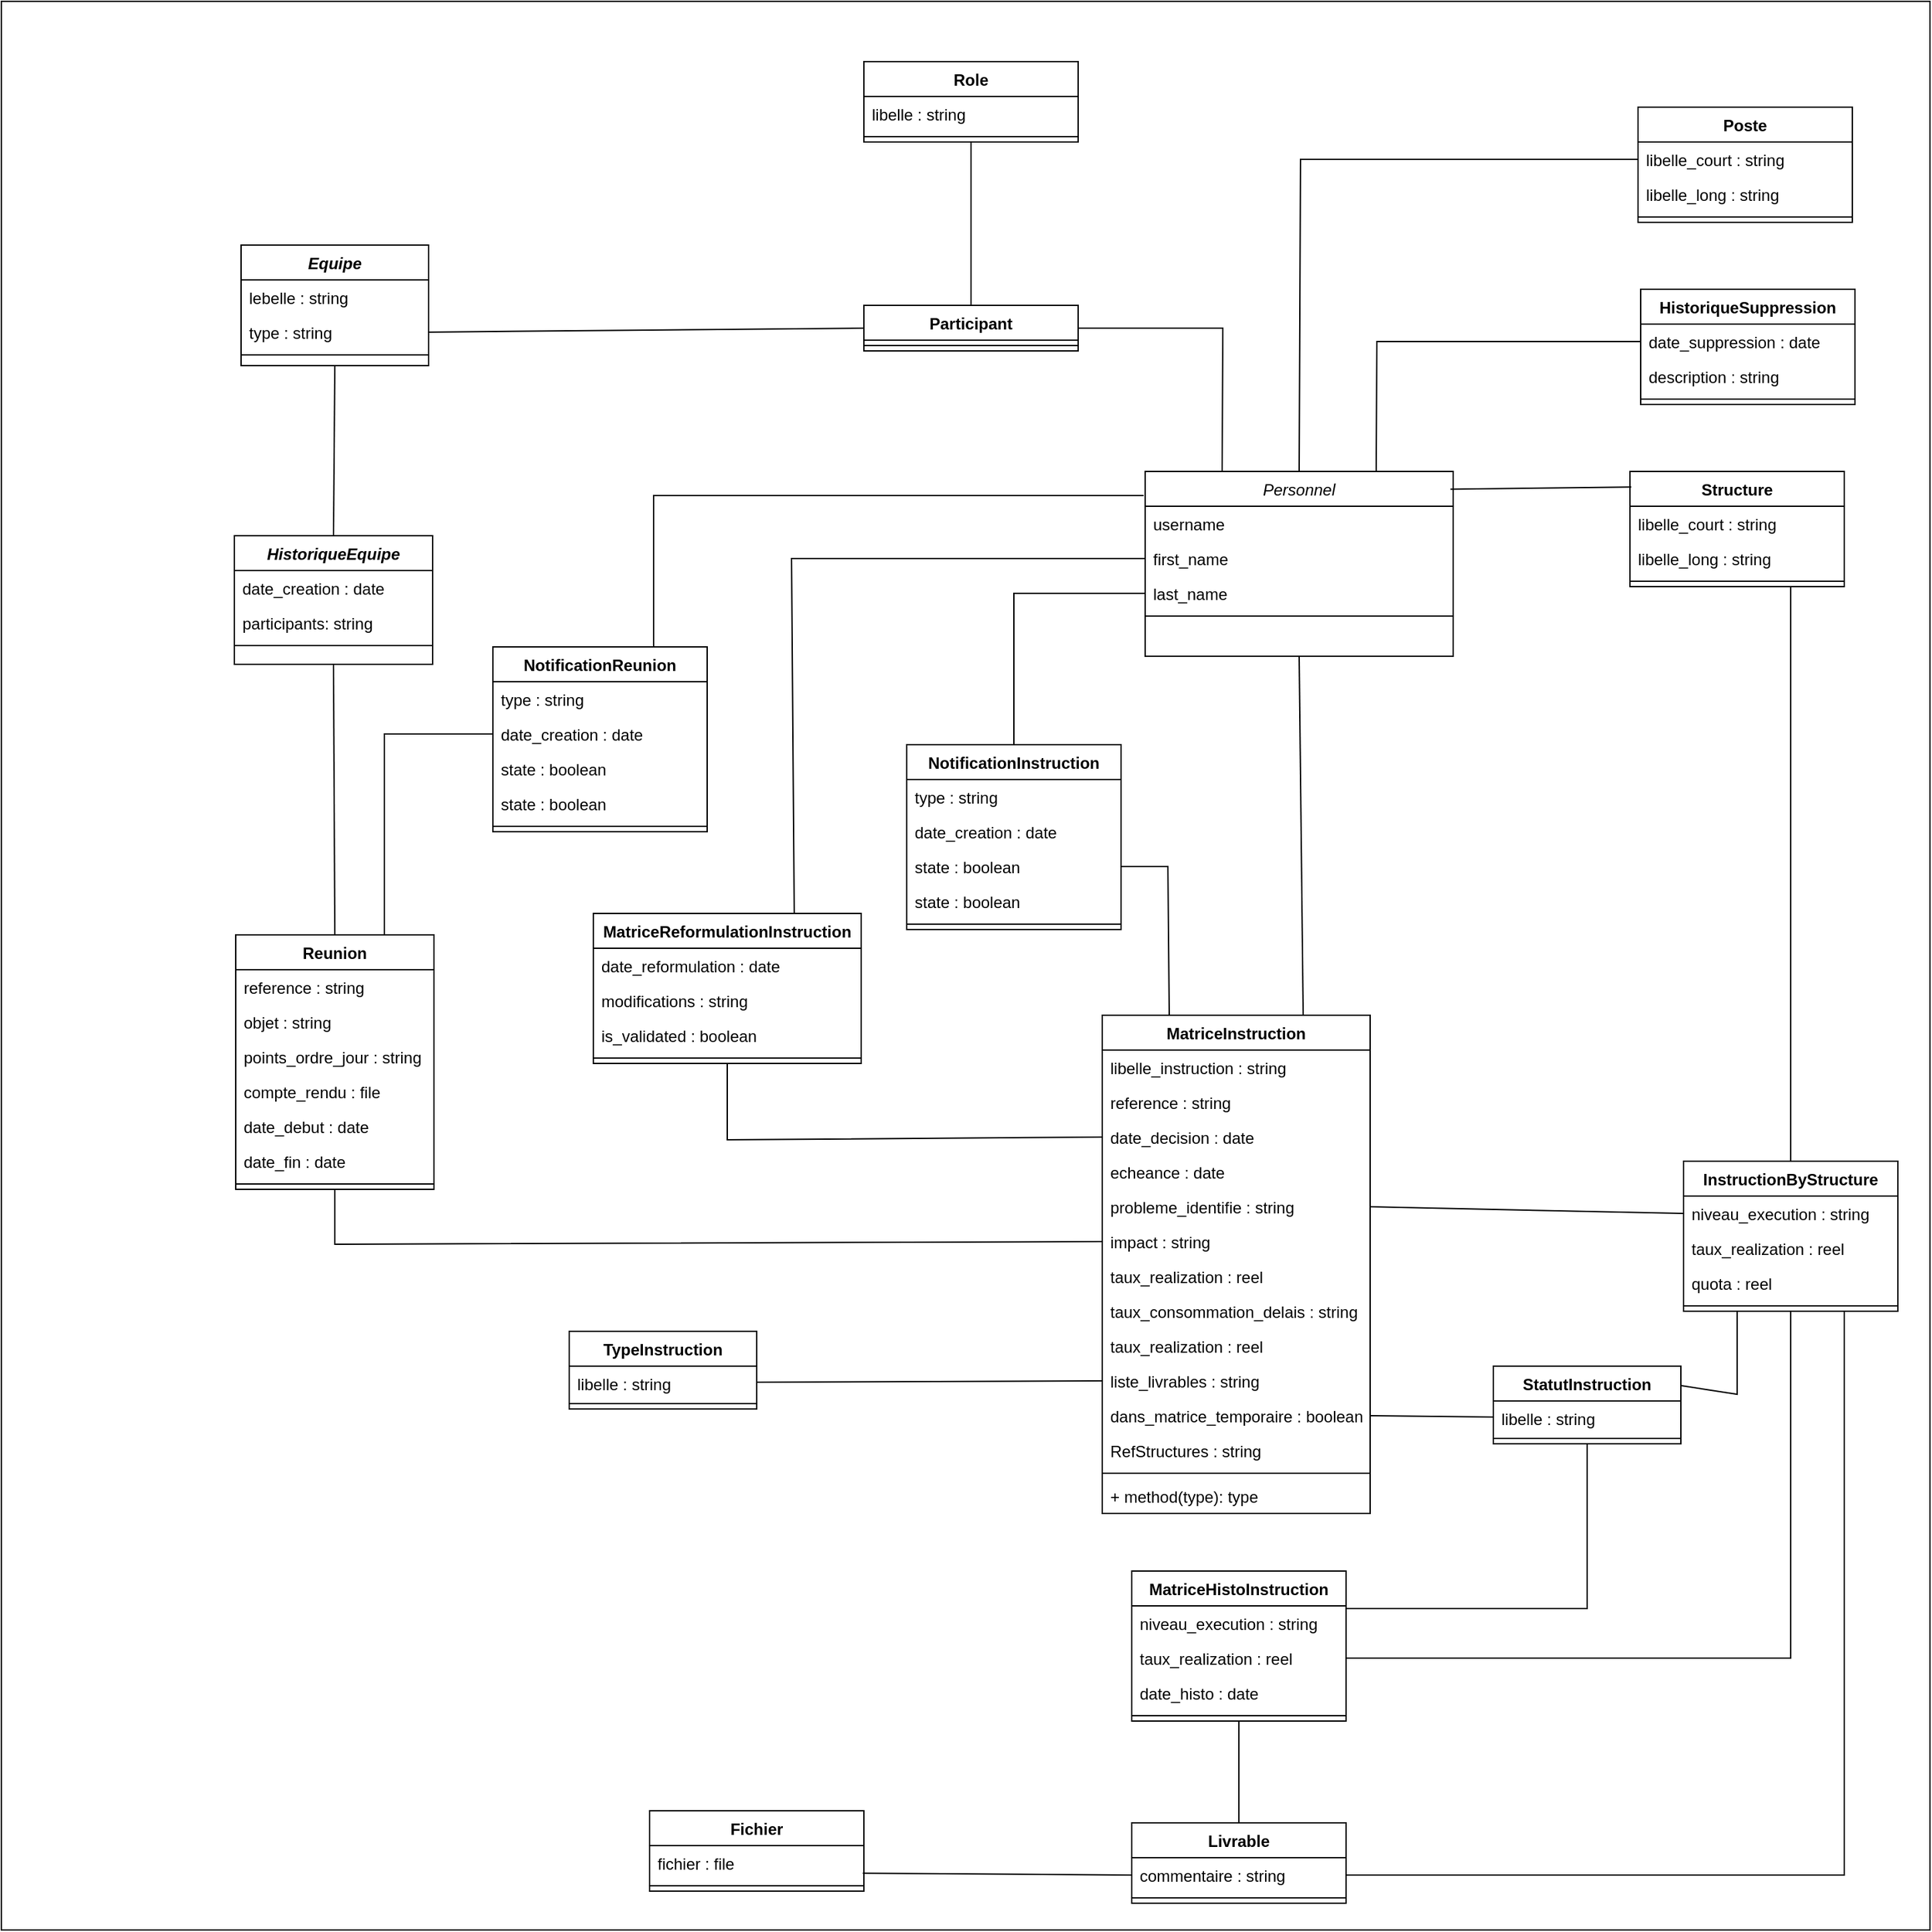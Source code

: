 <mxfile version="24.6.4" type="github">
  <diagram id="C5RBs43oDa-KdzZeNtuy" name="Page-1">
    <mxGraphModel dx="1734" dy="4271" grid="1" gridSize="10" guides="1" tooltips="1" connect="1" arrows="1" fold="1" page="1" pageScale="1" pageWidth="2339" pageHeight="3300" math="0" shadow="0">
      <root>
        <mxCell id="WIyWlLk6GJQsqaUBKTNV-0" />
        <mxCell id="WIyWlLk6GJQsqaUBKTNV-1" parent="WIyWlLk6GJQsqaUBKTNV-0" />
        <mxCell id="AS8X80EuWu7S2OwP2VAW-277" value="" style="whiteSpace=wrap;html=1;aspect=fixed;" vertex="1" parent="WIyWlLk6GJQsqaUBKTNV-1">
          <mxGeometry x="550" y="-50" width="1440" height="1440" as="geometry" />
        </mxCell>
        <mxCell id="AS8X80EuWu7S2OwP2VAW-278" value="Personnel" style="swimlane;fontStyle=2;align=center;verticalAlign=top;childLayout=stackLayout;horizontal=1;startSize=26;horizontalStack=0;resizeParent=1;resizeLast=0;collapsible=1;marginBottom=0;rounded=0;shadow=0;strokeWidth=1;" vertex="1" parent="WIyWlLk6GJQsqaUBKTNV-1">
          <mxGeometry x="1404" y="301" width="230" height="138" as="geometry">
            <mxRectangle x="230" y="140" width="160" height="26" as="alternateBounds" />
          </mxGeometry>
        </mxCell>
        <mxCell id="AS8X80EuWu7S2OwP2VAW-279" value="username" style="text;align=left;verticalAlign=top;spacingLeft=4;spacingRight=4;overflow=hidden;rotatable=0;points=[[0,0.5],[1,0.5]];portConstraint=eastwest;" vertex="1" parent="AS8X80EuWu7S2OwP2VAW-278">
          <mxGeometry y="26" width="230" height="26" as="geometry" />
        </mxCell>
        <mxCell id="AS8X80EuWu7S2OwP2VAW-280" value="first_name" style="text;align=left;verticalAlign=top;spacingLeft=4;spacingRight=4;overflow=hidden;rotatable=0;points=[[0,0.5],[1,0.5]];portConstraint=eastwest;rounded=0;shadow=0;html=0;" vertex="1" parent="AS8X80EuWu7S2OwP2VAW-278">
          <mxGeometry y="52" width="230" height="26" as="geometry" />
        </mxCell>
        <mxCell id="AS8X80EuWu7S2OwP2VAW-281" value="last_name" style="text;align=left;verticalAlign=top;spacingLeft=4;spacingRight=4;overflow=hidden;rotatable=0;points=[[0,0.5],[1,0.5]];portConstraint=eastwest;rounded=0;shadow=0;html=0;" vertex="1" parent="AS8X80EuWu7S2OwP2VAW-278">
          <mxGeometry y="78" width="230" height="26" as="geometry" />
        </mxCell>
        <mxCell id="AS8X80EuWu7S2OwP2VAW-282" value="" style="line;html=1;strokeWidth=1;align=left;verticalAlign=middle;spacingTop=-1;spacingLeft=3;spacingRight=3;rotatable=0;labelPosition=right;points=[];portConstraint=eastwest;" vertex="1" parent="AS8X80EuWu7S2OwP2VAW-278">
          <mxGeometry y="104" width="230" height="8" as="geometry" />
        </mxCell>
        <mxCell id="AS8X80EuWu7S2OwP2VAW-283" value="Equipe" style="swimlane;fontStyle=3;align=center;verticalAlign=top;childLayout=stackLayout;horizontal=1;startSize=26;horizontalStack=0;resizeParent=1;resizeLast=0;collapsible=1;marginBottom=0;rounded=0;shadow=0;strokeWidth=1;" vertex="1" parent="WIyWlLk6GJQsqaUBKTNV-1">
          <mxGeometry x="729" y="132" width="140" height="90" as="geometry">
            <mxRectangle x="230" y="140" width="160" height="26" as="alternateBounds" />
          </mxGeometry>
        </mxCell>
        <mxCell id="AS8X80EuWu7S2OwP2VAW-284" value="lebelle : string" style="text;align=left;verticalAlign=top;spacingLeft=4;spacingRight=4;overflow=hidden;rotatable=0;points=[[0,0.5],[1,0.5]];portConstraint=eastwest;" vertex="1" parent="AS8X80EuWu7S2OwP2VAW-283">
          <mxGeometry y="26" width="140" height="26" as="geometry" />
        </mxCell>
        <mxCell id="AS8X80EuWu7S2OwP2VAW-285" value="type : string" style="text;align=left;verticalAlign=top;spacingLeft=4;spacingRight=4;overflow=hidden;rotatable=0;points=[[0,0.5],[1,0.5]];portConstraint=eastwest;rounded=0;shadow=0;html=0;" vertex="1" parent="AS8X80EuWu7S2OwP2VAW-283">
          <mxGeometry y="52" width="140" height="26" as="geometry" />
        </mxCell>
        <mxCell id="AS8X80EuWu7S2OwP2VAW-286" value="" style="line;html=1;strokeWidth=1;align=left;verticalAlign=middle;spacingTop=-1;spacingLeft=3;spacingRight=3;rotatable=0;labelPosition=right;points=[];portConstraint=eastwest;" vertex="1" parent="AS8X80EuWu7S2OwP2VAW-283">
          <mxGeometry y="78" width="140" height="8" as="geometry" />
        </mxCell>
        <mxCell id="AS8X80EuWu7S2OwP2VAW-287" value="HistoriqueEquipe" style="swimlane;fontStyle=3;align=center;verticalAlign=top;childLayout=stackLayout;horizontal=1;startSize=26;horizontalStack=0;resizeParent=1;resizeLast=0;collapsible=1;marginBottom=0;rounded=0;shadow=0;strokeWidth=1;" vertex="1" parent="WIyWlLk6GJQsqaUBKTNV-1">
          <mxGeometry x="724" y="349" width="148" height="96" as="geometry">
            <mxRectangle x="230" y="140" width="160" height="26" as="alternateBounds" />
          </mxGeometry>
        </mxCell>
        <mxCell id="AS8X80EuWu7S2OwP2VAW-288" value="date_creation : date" style="text;align=left;verticalAlign=top;spacingLeft=4;spacingRight=4;overflow=hidden;rotatable=0;points=[[0,0.5],[1,0.5]];portConstraint=eastwest;" vertex="1" parent="AS8X80EuWu7S2OwP2VAW-287">
          <mxGeometry y="26" width="148" height="26" as="geometry" />
        </mxCell>
        <mxCell id="AS8X80EuWu7S2OwP2VAW-289" value="participants: string" style="text;align=left;verticalAlign=top;spacingLeft=4;spacingRight=4;overflow=hidden;rotatable=0;points=[[0,0.5],[1,0.5]];portConstraint=eastwest;rounded=0;shadow=0;html=0;" vertex="1" parent="AS8X80EuWu7S2OwP2VAW-287">
          <mxGeometry y="52" width="148" height="26" as="geometry" />
        </mxCell>
        <mxCell id="AS8X80EuWu7S2OwP2VAW-290" value="" style="line;html=1;strokeWidth=1;align=left;verticalAlign=middle;spacingTop=-1;spacingLeft=3;spacingRight=3;rotatable=0;labelPosition=right;points=[];portConstraint=eastwest;" vertex="1" parent="AS8X80EuWu7S2OwP2VAW-287">
          <mxGeometry y="78" width="148" height="8" as="geometry" />
        </mxCell>
        <mxCell id="AS8X80EuWu7S2OwP2VAW-291" value="Reunion" style="swimlane;fontStyle=1;align=center;verticalAlign=top;childLayout=stackLayout;horizontal=1;startSize=26;horizontalStack=0;resizeParent=1;resizeParentMax=0;resizeLast=0;collapsible=1;marginBottom=0;whiteSpace=wrap;html=1;" vertex="1" parent="WIyWlLk6GJQsqaUBKTNV-1">
          <mxGeometry x="725" y="647" width="148" height="190" as="geometry" />
        </mxCell>
        <mxCell id="AS8X80EuWu7S2OwP2VAW-292" value="reference : string" style="text;strokeColor=none;fillColor=none;align=left;verticalAlign=top;spacingLeft=4;spacingRight=4;overflow=hidden;rotatable=0;points=[[0,0.5],[1,0.5]];portConstraint=eastwest;whiteSpace=wrap;html=1;" vertex="1" parent="AS8X80EuWu7S2OwP2VAW-291">
          <mxGeometry y="26" width="148" height="26" as="geometry" />
        </mxCell>
        <mxCell id="AS8X80EuWu7S2OwP2VAW-293" value="objet : string" style="text;strokeColor=none;fillColor=none;align=left;verticalAlign=top;spacingLeft=4;spacingRight=4;overflow=hidden;rotatable=0;points=[[0,0.5],[1,0.5]];portConstraint=eastwest;whiteSpace=wrap;html=1;" vertex="1" parent="AS8X80EuWu7S2OwP2VAW-291">
          <mxGeometry y="52" width="148" height="26" as="geometry" />
        </mxCell>
        <mxCell id="AS8X80EuWu7S2OwP2VAW-294" value="points_ordre_jour : string" style="text;strokeColor=none;fillColor=none;align=left;verticalAlign=top;spacingLeft=4;spacingRight=4;overflow=hidden;rotatable=0;points=[[0,0.5],[1,0.5]];portConstraint=eastwest;whiteSpace=wrap;html=1;" vertex="1" parent="AS8X80EuWu7S2OwP2VAW-291">
          <mxGeometry y="78" width="148" height="26" as="geometry" />
        </mxCell>
        <mxCell id="AS8X80EuWu7S2OwP2VAW-295" value="compte_rendu : file" style="text;strokeColor=none;fillColor=none;align=left;verticalAlign=top;spacingLeft=4;spacingRight=4;overflow=hidden;rotatable=0;points=[[0,0.5],[1,0.5]];portConstraint=eastwest;whiteSpace=wrap;html=1;" vertex="1" parent="AS8X80EuWu7S2OwP2VAW-291">
          <mxGeometry y="104" width="148" height="26" as="geometry" />
        </mxCell>
        <mxCell id="AS8X80EuWu7S2OwP2VAW-296" value="date_debut : date" style="text;strokeColor=none;fillColor=none;align=left;verticalAlign=top;spacingLeft=4;spacingRight=4;overflow=hidden;rotatable=0;points=[[0,0.5],[1,0.5]];portConstraint=eastwest;whiteSpace=wrap;html=1;" vertex="1" parent="AS8X80EuWu7S2OwP2VAW-291">
          <mxGeometry y="130" width="148" height="26" as="geometry" />
        </mxCell>
        <mxCell id="AS8X80EuWu7S2OwP2VAW-297" value="date_fin : date" style="text;strokeColor=none;fillColor=none;align=left;verticalAlign=top;spacingLeft=4;spacingRight=4;overflow=hidden;rotatable=0;points=[[0,0.5],[1,0.5]];portConstraint=eastwest;whiteSpace=wrap;html=1;" vertex="1" parent="AS8X80EuWu7S2OwP2VAW-291">
          <mxGeometry y="156" width="148" height="26" as="geometry" />
        </mxCell>
        <mxCell id="AS8X80EuWu7S2OwP2VAW-298" value="" style="line;strokeWidth=1;fillColor=none;align=left;verticalAlign=middle;spacingTop=-1;spacingLeft=3;spacingRight=3;rotatable=0;labelPosition=right;points=[];portConstraint=eastwest;strokeColor=inherit;" vertex="1" parent="AS8X80EuWu7S2OwP2VAW-291">
          <mxGeometry y="182" width="148" height="8" as="geometry" />
        </mxCell>
        <mxCell id="AS8X80EuWu7S2OwP2VAW-299" value="TypeInstruction" style="swimlane;fontStyle=1;align=center;verticalAlign=top;childLayout=stackLayout;horizontal=1;startSize=26;horizontalStack=0;resizeParent=1;resizeParentMax=0;resizeLast=0;collapsible=1;marginBottom=0;whiteSpace=wrap;html=1;" vertex="1" parent="WIyWlLk6GJQsqaUBKTNV-1">
          <mxGeometry x="974" y="943" width="140" height="58" as="geometry" />
        </mxCell>
        <mxCell id="AS8X80EuWu7S2OwP2VAW-300" value="libelle : string" style="text;strokeColor=none;fillColor=none;align=left;verticalAlign=top;spacingLeft=4;spacingRight=4;overflow=hidden;rotatable=0;points=[[0,0.5],[1,0.5]];portConstraint=eastwest;whiteSpace=wrap;html=1;" vertex="1" parent="AS8X80EuWu7S2OwP2VAW-299">
          <mxGeometry y="26" width="140" height="24" as="geometry" />
        </mxCell>
        <mxCell id="AS8X80EuWu7S2OwP2VAW-301" value="" style="line;strokeWidth=1;fillColor=none;align=left;verticalAlign=middle;spacingTop=-1;spacingLeft=3;spacingRight=3;rotatable=0;labelPosition=right;points=[];portConstraint=eastwest;strokeColor=inherit;" vertex="1" parent="AS8X80EuWu7S2OwP2VAW-299">
          <mxGeometry y="50" width="140" height="8" as="geometry" />
        </mxCell>
        <mxCell id="AS8X80EuWu7S2OwP2VAW-302" value="StatutInstruction" style="swimlane;fontStyle=1;align=center;verticalAlign=top;childLayout=stackLayout;horizontal=1;startSize=26;horizontalStack=0;resizeParent=1;resizeParentMax=0;resizeLast=0;collapsible=1;marginBottom=0;whiteSpace=wrap;html=1;" vertex="1" parent="WIyWlLk6GJQsqaUBKTNV-1">
          <mxGeometry x="1664" y="969" width="140" height="58" as="geometry" />
        </mxCell>
        <mxCell id="AS8X80EuWu7S2OwP2VAW-303" value="libelle : string" style="text;strokeColor=none;fillColor=none;align=left;verticalAlign=top;spacingLeft=4;spacingRight=4;overflow=hidden;rotatable=0;points=[[0,0.5],[1,0.5]];portConstraint=eastwest;whiteSpace=wrap;html=1;" vertex="1" parent="AS8X80EuWu7S2OwP2VAW-302">
          <mxGeometry y="26" width="140" height="24" as="geometry" />
        </mxCell>
        <mxCell id="AS8X80EuWu7S2OwP2VAW-304" value="" style="line;strokeWidth=1;fillColor=none;align=left;verticalAlign=middle;spacingTop=-1;spacingLeft=3;spacingRight=3;rotatable=0;labelPosition=right;points=[];portConstraint=eastwest;strokeColor=inherit;" vertex="1" parent="AS8X80EuWu7S2OwP2VAW-302">
          <mxGeometry y="50" width="140" height="8" as="geometry" />
        </mxCell>
        <mxCell id="AS8X80EuWu7S2OwP2VAW-305" value="NotificationReunion" style="swimlane;fontStyle=1;align=center;verticalAlign=top;childLayout=stackLayout;horizontal=1;startSize=26;horizontalStack=0;resizeParent=1;resizeParentMax=0;resizeLast=0;collapsible=1;marginBottom=0;whiteSpace=wrap;html=1;" vertex="1" parent="WIyWlLk6GJQsqaUBKTNV-1">
          <mxGeometry x="917" y="432" width="160" height="138" as="geometry" />
        </mxCell>
        <mxCell id="AS8X80EuWu7S2OwP2VAW-306" value="type : string" style="text;strokeColor=none;fillColor=none;align=left;verticalAlign=top;spacingLeft=4;spacingRight=4;overflow=hidden;rotatable=0;points=[[0,0.5],[1,0.5]];portConstraint=eastwest;whiteSpace=wrap;html=1;" vertex="1" parent="AS8X80EuWu7S2OwP2VAW-305">
          <mxGeometry y="26" width="160" height="26" as="geometry" />
        </mxCell>
        <mxCell id="AS8X80EuWu7S2OwP2VAW-307" value="date_creation : date" style="text;strokeColor=none;fillColor=none;align=left;verticalAlign=top;spacingLeft=4;spacingRight=4;overflow=hidden;rotatable=0;points=[[0,0.5],[1,0.5]];portConstraint=eastwest;whiteSpace=wrap;html=1;" vertex="1" parent="AS8X80EuWu7S2OwP2VAW-305">
          <mxGeometry y="52" width="160" height="26" as="geometry" />
        </mxCell>
        <mxCell id="AS8X80EuWu7S2OwP2VAW-308" value="state : boolean" style="text;strokeColor=none;fillColor=none;align=left;verticalAlign=top;spacingLeft=4;spacingRight=4;overflow=hidden;rotatable=0;points=[[0,0.5],[1,0.5]];portConstraint=eastwest;whiteSpace=wrap;html=1;" vertex="1" parent="AS8X80EuWu7S2OwP2VAW-305">
          <mxGeometry y="78" width="160" height="26" as="geometry" />
        </mxCell>
        <mxCell id="AS8X80EuWu7S2OwP2VAW-309" value="state : boolean" style="text;strokeColor=none;fillColor=none;align=left;verticalAlign=top;spacingLeft=4;spacingRight=4;overflow=hidden;rotatable=0;points=[[0,0.5],[1,0.5]];portConstraint=eastwest;whiteSpace=wrap;html=1;" vertex="1" parent="AS8X80EuWu7S2OwP2VAW-305">
          <mxGeometry y="104" width="160" height="26" as="geometry" />
        </mxCell>
        <mxCell id="AS8X80EuWu7S2OwP2VAW-310" value="" style="line;strokeWidth=1;fillColor=none;align=left;verticalAlign=middle;spacingTop=-1;spacingLeft=3;spacingRight=3;rotatable=0;labelPosition=right;points=[];portConstraint=eastwest;strokeColor=inherit;" vertex="1" parent="AS8X80EuWu7S2OwP2VAW-305">
          <mxGeometry y="130" width="160" height="8" as="geometry" />
        </mxCell>
        <mxCell id="AS8X80EuWu7S2OwP2VAW-311" value="NotificationInstruction" style="swimlane;fontStyle=1;align=center;verticalAlign=top;childLayout=stackLayout;horizontal=1;startSize=26;horizontalStack=0;resizeParent=1;resizeParentMax=0;resizeLast=0;collapsible=1;marginBottom=0;whiteSpace=wrap;html=1;" vertex="1" parent="WIyWlLk6GJQsqaUBKTNV-1">
          <mxGeometry x="1226" y="505" width="160" height="138" as="geometry" />
        </mxCell>
        <mxCell id="AS8X80EuWu7S2OwP2VAW-312" value="type : string" style="text;strokeColor=none;fillColor=none;align=left;verticalAlign=top;spacingLeft=4;spacingRight=4;overflow=hidden;rotatable=0;points=[[0,0.5],[1,0.5]];portConstraint=eastwest;whiteSpace=wrap;html=1;" vertex="1" parent="AS8X80EuWu7S2OwP2VAW-311">
          <mxGeometry y="26" width="160" height="26" as="geometry" />
        </mxCell>
        <mxCell id="AS8X80EuWu7S2OwP2VAW-313" value="date_creation : date" style="text;strokeColor=none;fillColor=none;align=left;verticalAlign=top;spacingLeft=4;spacingRight=4;overflow=hidden;rotatable=0;points=[[0,0.5],[1,0.5]];portConstraint=eastwest;whiteSpace=wrap;html=1;" vertex="1" parent="AS8X80EuWu7S2OwP2VAW-311">
          <mxGeometry y="52" width="160" height="26" as="geometry" />
        </mxCell>
        <mxCell id="AS8X80EuWu7S2OwP2VAW-314" value="state : boolean" style="text;strokeColor=none;fillColor=none;align=left;verticalAlign=top;spacingLeft=4;spacingRight=4;overflow=hidden;rotatable=0;points=[[0,0.5],[1,0.5]];portConstraint=eastwest;whiteSpace=wrap;html=1;" vertex="1" parent="AS8X80EuWu7S2OwP2VAW-311">
          <mxGeometry y="78" width="160" height="26" as="geometry" />
        </mxCell>
        <mxCell id="AS8X80EuWu7S2OwP2VAW-315" value="state : boolean" style="text;strokeColor=none;fillColor=none;align=left;verticalAlign=top;spacingLeft=4;spacingRight=4;overflow=hidden;rotatable=0;points=[[0,0.5],[1,0.5]];portConstraint=eastwest;whiteSpace=wrap;html=1;" vertex="1" parent="AS8X80EuWu7S2OwP2VAW-311">
          <mxGeometry y="104" width="160" height="26" as="geometry" />
        </mxCell>
        <mxCell id="AS8X80EuWu7S2OwP2VAW-316" value="" style="line;strokeWidth=1;fillColor=none;align=left;verticalAlign=middle;spacingTop=-1;spacingLeft=3;spacingRight=3;rotatable=0;labelPosition=right;points=[];portConstraint=eastwest;strokeColor=inherit;" vertex="1" parent="AS8X80EuWu7S2OwP2VAW-311">
          <mxGeometry y="130" width="160" height="8" as="geometry" />
        </mxCell>
        <mxCell id="AS8X80EuWu7S2OwP2VAW-317" value="MatriceReformulationInstruction" style="swimlane;fontStyle=1;align=center;verticalAlign=top;childLayout=stackLayout;horizontal=1;startSize=26;horizontalStack=0;resizeParent=1;resizeParentMax=0;resizeLast=0;collapsible=1;marginBottom=0;whiteSpace=wrap;html=1;" vertex="1" parent="WIyWlLk6GJQsqaUBKTNV-1">
          <mxGeometry x="992" y="631" width="200" height="112" as="geometry" />
        </mxCell>
        <mxCell id="AS8X80EuWu7S2OwP2VAW-318" value="date_reformulation : date" style="text;strokeColor=none;fillColor=none;align=left;verticalAlign=top;spacingLeft=4;spacingRight=4;overflow=hidden;rotatable=0;points=[[0,0.5],[1,0.5]];portConstraint=eastwest;whiteSpace=wrap;html=1;" vertex="1" parent="AS8X80EuWu7S2OwP2VAW-317">
          <mxGeometry y="26" width="200" height="26" as="geometry" />
        </mxCell>
        <mxCell id="AS8X80EuWu7S2OwP2VAW-319" value="modifications : string" style="text;strokeColor=none;fillColor=none;align=left;verticalAlign=top;spacingLeft=4;spacingRight=4;overflow=hidden;rotatable=0;points=[[0,0.5],[1,0.5]];portConstraint=eastwest;whiteSpace=wrap;html=1;" vertex="1" parent="AS8X80EuWu7S2OwP2VAW-317">
          <mxGeometry y="52" width="200" height="26" as="geometry" />
        </mxCell>
        <mxCell id="AS8X80EuWu7S2OwP2VAW-320" value="is_validated : boolean" style="text;strokeColor=none;fillColor=none;align=left;verticalAlign=top;spacingLeft=4;spacingRight=4;overflow=hidden;rotatable=0;points=[[0,0.5],[1,0.5]];portConstraint=eastwest;whiteSpace=wrap;html=1;" vertex="1" parent="AS8X80EuWu7S2OwP2VAW-317">
          <mxGeometry y="78" width="200" height="26" as="geometry" />
        </mxCell>
        <mxCell id="AS8X80EuWu7S2OwP2VAW-321" value="" style="line;strokeWidth=1;fillColor=none;align=left;verticalAlign=middle;spacingTop=-1;spacingLeft=3;spacingRight=3;rotatable=0;labelPosition=right;points=[];portConstraint=eastwest;strokeColor=inherit;" vertex="1" parent="AS8X80EuWu7S2OwP2VAW-317">
          <mxGeometry y="104" width="200" height="8" as="geometry" />
        </mxCell>
        <mxCell id="AS8X80EuWu7S2OwP2VAW-322" value="MatriceInstruction" style="swimlane;fontStyle=1;align=center;verticalAlign=top;childLayout=stackLayout;horizontal=1;startSize=26;horizontalStack=0;resizeParent=1;resizeParentMax=0;resizeLast=0;collapsible=1;marginBottom=0;whiteSpace=wrap;html=1;" vertex="1" parent="WIyWlLk6GJQsqaUBKTNV-1">
          <mxGeometry x="1372" y="707" width="200" height="372" as="geometry" />
        </mxCell>
        <mxCell id="AS8X80EuWu7S2OwP2VAW-323" value="libelle_instruction : string" style="text;strokeColor=none;fillColor=none;align=left;verticalAlign=top;spacingLeft=4;spacingRight=4;overflow=hidden;rotatable=0;points=[[0,0.5],[1,0.5]];portConstraint=eastwest;whiteSpace=wrap;html=1;" vertex="1" parent="AS8X80EuWu7S2OwP2VAW-322">
          <mxGeometry y="26" width="200" height="26" as="geometry" />
        </mxCell>
        <mxCell id="AS8X80EuWu7S2OwP2VAW-324" value="reference : string" style="text;strokeColor=none;fillColor=none;align=left;verticalAlign=top;spacingLeft=4;spacingRight=4;overflow=hidden;rotatable=0;points=[[0,0.5],[1,0.5]];portConstraint=eastwest;whiteSpace=wrap;html=1;" vertex="1" parent="AS8X80EuWu7S2OwP2VAW-322">
          <mxGeometry y="52" width="200" height="26" as="geometry" />
        </mxCell>
        <mxCell id="AS8X80EuWu7S2OwP2VAW-325" value="date_decision : date" style="text;strokeColor=none;fillColor=none;align=left;verticalAlign=top;spacingLeft=4;spacingRight=4;overflow=hidden;rotatable=0;points=[[0,0.5],[1,0.5]];portConstraint=eastwest;whiteSpace=wrap;html=1;" vertex="1" parent="AS8X80EuWu7S2OwP2VAW-322">
          <mxGeometry y="78" width="200" height="26" as="geometry" />
        </mxCell>
        <mxCell id="AS8X80EuWu7S2OwP2VAW-326" value="echeance : date" style="text;strokeColor=none;fillColor=none;align=left;verticalAlign=top;spacingLeft=4;spacingRight=4;overflow=hidden;rotatable=0;points=[[0,0.5],[1,0.5]];portConstraint=eastwest;whiteSpace=wrap;html=1;" vertex="1" parent="AS8X80EuWu7S2OwP2VAW-322">
          <mxGeometry y="104" width="200" height="26" as="geometry" />
        </mxCell>
        <mxCell id="AS8X80EuWu7S2OwP2VAW-327" value="probleme_identifie : string" style="text;strokeColor=none;fillColor=none;align=left;verticalAlign=top;spacingLeft=4;spacingRight=4;overflow=hidden;rotatable=0;points=[[0,0.5],[1,0.5]];portConstraint=eastwest;whiteSpace=wrap;html=1;" vertex="1" parent="AS8X80EuWu7S2OwP2VAW-322">
          <mxGeometry y="130" width="200" height="26" as="geometry" />
        </mxCell>
        <mxCell id="AS8X80EuWu7S2OwP2VAW-328" value="impact : string" style="text;strokeColor=none;fillColor=none;align=left;verticalAlign=top;spacingLeft=4;spacingRight=4;overflow=hidden;rotatable=0;points=[[0,0.5],[1,0.5]];portConstraint=eastwest;whiteSpace=wrap;html=1;" vertex="1" parent="AS8X80EuWu7S2OwP2VAW-322">
          <mxGeometry y="156" width="200" height="26" as="geometry" />
        </mxCell>
        <mxCell id="AS8X80EuWu7S2OwP2VAW-329" value="taux_realization : reel" style="text;strokeColor=none;fillColor=none;align=left;verticalAlign=top;spacingLeft=4;spacingRight=4;overflow=hidden;rotatable=0;points=[[0,0.5],[1,0.5]];portConstraint=eastwest;whiteSpace=wrap;html=1;" vertex="1" parent="AS8X80EuWu7S2OwP2VAW-322">
          <mxGeometry y="182" width="200" height="26" as="geometry" />
        </mxCell>
        <mxCell id="AS8X80EuWu7S2OwP2VAW-330" value="taux_consommation_delais : string" style="text;strokeColor=none;fillColor=none;align=left;verticalAlign=top;spacingLeft=4;spacingRight=4;overflow=hidden;rotatable=0;points=[[0,0.5],[1,0.5]];portConstraint=eastwest;whiteSpace=wrap;html=1;" vertex="1" parent="AS8X80EuWu7S2OwP2VAW-322">
          <mxGeometry y="208" width="200" height="26" as="geometry" />
        </mxCell>
        <mxCell id="AS8X80EuWu7S2OwP2VAW-331" value="taux_realization : reel" style="text;strokeColor=none;fillColor=none;align=left;verticalAlign=top;spacingLeft=4;spacingRight=4;overflow=hidden;rotatable=0;points=[[0,0.5],[1,0.5]];portConstraint=eastwest;whiteSpace=wrap;html=1;" vertex="1" parent="AS8X80EuWu7S2OwP2VAW-322">
          <mxGeometry y="234" width="200" height="26" as="geometry" />
        </mxCell>
        <mxCell id="AS8X80EuWu7S2OwP2VAW-332" value="liste_livrables : string" style="text;strokeColor=none;fillColor=none;align=left;verticalAlign=top;spacingLeft=4;spacingRight=4;overflow=hidden;rotatable=0;points=[[0,0.5],[1,0.5]];portConstraint=eastwest;whiteSpace=wrap;html=1;" vertex="1" parent="AS8X80EuWu7S2OwP2VAW-322">
          <mxGeometry y="260" width="200" height="26" as="geometry" />
        </mxCell>
        <mxCell id="AS8X80EuWu7S2OwP2VAW-333" value="dans_matrice_temporaire : boolean" style="text;strokeColor=none;fillColor=none;align=left;verticalAlign=top;spacingLeft=4;spacingRight=4;overflow=hidden;rotatable=0;points=[[0,0.5],[1,0.5]];portConstraint=eastwest;whiteSpace=wrap;html=1;" vertex="1" parent="AS8X80EuWu7S2OwP2VAW-322">
          <mxGeometry y="286" width="200" height="26" as="geometry" />
        </mxCell>
        <mxCell id="AS8X80EuWu7S2OwP2VAW-334" value="RefStructures : string" style="text;strokeColor=none;fillColor=none;align=left;verticalAlign=top;spacingLeft=4;spacingRight=4;overflow=hidden;rotatable=0;points=[[0,0.5],[1,0.5]];portConstraint=eastwest;whiteSpace=wrap;html=1;" vertex="1" parent="AS8X80EuWu7S2OwP2VAW-322">
          <mxGeometry y="312" width="200" height="26" as="geometry" />
        </mxCell>
        <mxCell id="AS8X80EuWu7S2OwP2VAW-335" value="" style="line;strokeWidth=1;fillColor=none;align=left;verticalAlign=middle;spacingTop=-1;spacingLeft=3;spacingRight=3;rotatable=0;labelPosition=right;points=[];portConstraint=eastwest;strokeColor=inherit;" vertex="1" parent="AS8X80EuWu7S2OwP2VAW-322">
          <mxGeometry y="338" width="200" height="8" as="geometry" />
        </mxCell>
        <mxCell id="AS8X80EuWu7S2OwP2VAW-336" value="+ method(type): type" style="text;strokeColor=none;fillColor=none;align=left;verticalAlign=top;spacingLeft=4;spacingRight=4;overflow=hidden;rotatable=0;points=[[0,0.5],[1,0.5]];portConstraint=eastwest;whiteSpace=wrap;html=1;" vertex="1" parent="AS8X80EuWu7S2OwP2VAW-322">
          <mxGeometry y="346" width="200" height="26" as="geometry" />
        </mxCell>
        <mxCell id="AS8X80EuWu7S2OwP2VAW-337" value="MatriceHistoInstruction" style="swimlane;fontStyle=1;align=center;verticalAlign=top;childLayout=stackLayout;horizontal=1;startSize=26;horizontalStack=0;resizeParent=1;resizeParentMax=0;resizeLast=0;collapsible=1;marginBottom=0;whiteSpace=wrap;html=1;" vertex="1" parent="WIyWlLk6GJQsqaUBKTNV-1">
          <mxGeometry x="1394" y="1122" width="160" height="112" as="geometry" />
        </mxCell>
        <mxCell id="AS8X80EuWu7S2OwP2VAW-338" value="niveau_execution : string" style="text;strokeColor=none;fillColor=none;align=left;verticalAlign=top;spacingLeft=4;spacingRight=4;overflow=hidden;rotatable=0;points=[[0,0.5],[1,0.5]];portConstraint=eastwest;whiteSpace=wrap;html=1;" vertex="1" parent="AS8X80EuWu7S2OwP2VAW-337">
          <mxGeometry y="26" width="160" height="26" as="geometry" />
        </mxCell>
        <mxCell id="AS8X80EuWu7S2OwP2VAW-339" value="taux_realization : reel" style="text;strokeColor=none;fillColor=none;align=left;verticalAlign=top;spacingLeft=4;spacingRight=4;overflow=hidden;rotatable=0;points=[[0,0.5],[1,0.5]];portConstraint=eastwest;whiteSpace=wrap;html=1;" vertex="1" parent="AS8X80EuWu7S2OwP2VAW-337">
          <mxGeometry y="52" width="160" height="26" as="geometry" />
        </mxCell>
        <mxCell id="AS8X80EuWu7S2OwP2VAW-340" value="date_histo : date" style="text;strokeColor=none;fillColor=none;align=left;verticalAlign=top;spacingLeft=4;spacingRight=4;overflow=hidden;rotatable=0;points=[[0,0.5],[1,0.5]];portConstraint=eastwest;whiteSpace=wrap;html=1;" vertex="1" parent="AS8X80EuWu7S2OwP2VAW-337">
          <mxGeometry y="78" width="160" height="26" as="geometry" />
        </mxCell>
        <mxCell id="AS8X80EuWu7S2OwP2VAW-341" value="" style="line;strokeWidth=1;fillColor=none;align=left;verticalAlign=middle;spacingTop=-1;spacingLeft=3;spacingRight=3;rotatable=0;labelPosition=right;points=[];portConstraint=eastwest;strokeColor=inherit;" vertex="1" parent="AS8X80EuWu7S2OwP2VAW-337">
          <mxGeometry y="104" width="160" height="8" as="geometry" />
        </mxCell>
        <mxCell id="AS8X80EuWu7S2OwP2VAW-342" value="InstructionByStructure" style="swimlane;fontStyle=1;align=center;verticalAlign=top;childLayout=stackLayout;horizontal=1;startSize=26;horizontalStack=0;resizeParent=1;resizeParentMax=0;resizeLast=0;collapsible=1;marginBottom=0;whiteSpace=wrap;html=1;" vertex="1" parent="WIyWlLk6GJQsqaUBKTNV-1">
          <mxGeometry x="1806" y="816" width="160" height="112" as="geometry" />
        </mxCell>
        <mxCell id="AS8X80EuWu7S2OwP2VAW-343" value="niveau_execution : string" style="text;strokeColor=none;fillColor=none;align=left;verticalAlign=top;spacingLeft=4;spacingRight=4;overflow=hidden;rotatable=0;points=[[0,0.5],[1,0.5]];portConstraint=eastwest;whiteSpace=wrap;html=1;" vertex="1" parent="AS8X80EuWu7S2OwP2VAW-342">
          <mxGeometry y="26" width="160" height="26" as="geometry" />
        </mxCell>
        <mxCell id="AS8X80EuWu7S2OwP2VAW-344" value="taux_realization : reel" style="text;strokeColor=none;fillColor=none;align=left;verticalAlign=top;spacingLeft=4;spacingRight=4;overflow=hidden;rotatable=0;points=[[0,0.5],[1,0.5]];portConstraint=eastwest;whiteSpace=wrap;html=1;" vertex="1" parent="AS8X80EuWu7S2OwP2VAW-342">
          <mxGeometry y="52" width="160" height="26" as="geometry" />
        </mxCell>
        <mxCell id="AS8X80EuWu7S2OwP2VAW-345" value="quota : reel" style="text;strokeColor=none;fillColor=none;align=left;verticalAlign=top;spacingLeft=4;spacingRight=4;overflow=hidden;rotatable=0;points=[[0,0.5],[1,0.5]];portConstraint=eastwest;whiteSpace=wrap;html=1;" vertex="1" parent="AS8X80EuWu7S2OwP2VAW-342">
          <mxGeometry y="78" width="160" height="26" as="geometry" />
        </mxCell>
        <mxCell id="AS8X80EuWu7S2OwP2VAW-346" value="" style="line;strokeWidth=1;fillColor=none;align=left;verticalAlign=middle;spacingTop=-1;spacingLeft=3;spacingRight=3;rotatable=0;labelPosition=right;points=[];portConstraint=eastwest;strokeColor=inherit;" vertex="1" parent="AS8X80EuWu7S2OwP2VAW-342">
          <mxGeometry y="104" width="160" height="8" as="geometry" />
        </mxCell>
        <mxCell id="AS8X80EuWu7S2OwP2VAW-347" value="Participant" style="swimlane;fontStyle=1;align=center;verticalAlign=top;childLayout=stackLayout;horizontal=1;startSize=26;horizontalStack=0;resizeParent=1;resizeParentMax=0;resizeLast=0;collapsible=1;marginBottom=0;whiteSpace=wrap;html=1;" vertex="1" parent="WIyWlLk6GJQsqaUBKTNV-1">
          <mxGeometry x="1194" y="177" width="160" height="34" as="geometry" />
        </mxCell>
        <mxCell id="AS8X80EuWu7S2OwP2VAW-348" value="" style="line;strokeWidth=1;fillColor=none;align=left;verticalAlign=middle;spacingTop=-1;spacingLeft=3;spacingRight=3;rotatable=0;labelPosition=right;points=[];portConstraint=eastwest;strokeColor=inherit;" vertex="1" parent="AS8X80EuWu7S2OwP2VAW-347">
          <mxGeometry y="26" width="160" height="8" as="geometry" />
        </mxCell>
        <mxCell id="AS8X80EuWu7S2OwP2VAW-349" value="Role" style="swimlane;fontStyle=1;align=center;verticalAlign=top;childLayout=stackLayout;horizontal=1;startSize=26;horizontalStack=0;resizeParent=1;resizeParentMax=0;resizeLast=0;collapsible=1;marginBottom=0;whiteSpace=wrap;html=1;" vertex="1" parent="WIyWlLk6GJQsqaUBKTNV-1">
          <mxGeometry x="1194" y="-5" width="160" height="60" as="geometry" />
        </mxCell>
        <mxCell id="AS8X80EuWu7S2OwP2VAW-350" value="libelle : string" style="text;strokeColor=none;fillColor=none;align=left;verticalAlign=top;spacingLeft=4;spacingRight=4;overflow=hidden;rotatable=0;points=[[0,0.5],[1,0.5]];portConstraint=eastwest;whiteSpace=wrap;html=1;" vertex="1" parent="AS8X80EuWu7S2OwP2VAW-349">
          <mxGeometry y="26" width="160" height="26" as="geometry" />
        </mxCell>
        <mxCell id="AS8X80EuWu7S2OwP2VAW-351" value="" style="line;strokeWidth=1;fillColor=none;align=left;verticalAlign=middle;spacingTop=-1;spacingLeft=3;spacingRight=3;rotatable=0;labelPosition=right;points=[];portConstraint=eastwest;strokeColor=inherit;" vertex="1" parent="AS8X80EuWu7S2OwP2VAW-349">
          <mxGeometry y="52" width="160" height="8" as="geometry" />
        </mxCell>
        <mxCell id="AS8X80EuWu7S2OwP2VAW-352" value="Livrable" style="swimlane;fontStyle=1;align=center;verticalAlign=top;childLayout=stackLayout;horizontal=1;startSize=26;horizontalStack=0;resizeParent=1;resizeParentMax=0;resizeLast=0;collapsible=1;marginBottom=0;whiteSpace=wrap;html=1;" vertex="1" parent="WIyWlLk6GJQsqaUBKTNV-1">
          <mxGeometry x="1394" y="1310" width="160" height="60" as="geometry" />
        </mxCell>
        <mxCell id="AS8X80EuWu7S2OwP2VAW-353" value="commentaire : string" style="text;strokeColor=none;fillColor=none;align=left;verticalAlign=top;spacingLeft=4;spacingRight=4;overflow=hidden;rotatable=0;points=[[0,0.5],[1,0.5]];portConstraint=eastwest;whiteSpace=wrap;html=1;" vertex="1" parent="AS8X80EuWu7S2OwP2VAW-352">
          <mxGeometry y="26" width="160" height="26" as="geometry" />
        </mxCell>
        <mxCell id="AS8X80EuWu7S2OwP2VAW-354" value="" style="line;strokeWidth=1;fillColor=none;align=left;verticalAlign=middle;spacingTop=-1;spacingLeft=3;spacingRight=3;rotatable=0;labelPosition=right;points=[];portConstraint=eastwest;strokeColor=inherit;" vertex="1" parent="AS8X80EuWu7S2OwP2VAW-352">
          <mxGeometry y="52" width="160" height="8" as="geometry" />
        </mxCell>
        <mxCell id="AS8X80EuWu7S2OwP2VAW-355" value="Fichier" style="swimlane;fontStyle=1;align=center;verticalAlign=top;childLayout=stackLayout;horizontal=1;startSize=26;horizontalStack=0;resizeParent=1;resizeParentMax=0;resizeLast=0;collapsible=1;marginBottom=0;whiteSpace=wrap;html=1;" vertex="1" parent="WIyWlLk6GJQsqaUBKTNV-1">
          <mxGeometry x="1034" y="1301" width="160" height="60" as="geometry" />
        </mxCell>
        <mxCell id="AS8X80EuWu7S2OwP2VAW-356" value="fichier : file" style="text;strokeColor=none;fillColor=none;align=left;verticalAlign=top;spacingLeft=4;spacingRight=4;overflow=hidden;rotatable=0;points=[[0,0.5],[1,0.5]];portConstraint=eastwest;whiteSpace=wrap;html=1;" vertex="1" parent="AS8X80EuWu7S2OwP2VAW-355">
          <mxGeometry y="26" width="160" height="26" as="geometry" />
        </mxCell>
        <mxCell id="AS8X80EuWu7S2OwP2VAW-357" value="" style="line;strokeWidth=1;fillColor=none;align=left;verticalAlign=middle;spacingTop=-1;spacingLeft=3;spacingRight=3;rotatable=0;labelPosition=right;points=[];portConstraint=eastwest;strokeColor=inherit;" vertex="1" parent="AS8X80EuWu7S2OwP2VAW-355">
          <mxGeometry y="52" width="160" height="8" as="geometry" />
        </mxCell>
        <mxCell id="AS8X80EuWu7S2OwP2VAW-358" value="Structure" style="swimlane;fontStyle=1;align=center;verticalAlign=top;childLayout=stackLayout;horizontal=1;startSize=26;horizontalStack=0;resizeParent=1;resizeParentMax=0;resizeLast=0;collapsible=1;marginBottom=0;whiteSpace=wrap;html=1;" vertex="1" parent="WIyWlLk6GJQsqaUBKTNV-1">
          <mxGeometry x="1766" y="301" width="160" height="86" as="geometry" />
        </mxCell>
        <mxCell id="AS8X80EuWu7S2OwP2VAW-359" value="libelle_court : string" style="text;strokeColor=none;fillColor=none;align=left;verticalAlign=top;spacingLeft=4;spacingRight=4;overflow=hidden;rotatable=0;points=[[0,0.5],[1,0.5]];portConstraint=eastwest;whiteSpace=wrap;html=1;" vertex="1" parent="AS8X80EuWu7S2OwP2VAW-358">
          <mxGeometry y="26" width="160" height="26" as="geometry" />
        </mxCell>
        <mxCell id="AS8X80EuWu7S2OwP2VAW-360" value="libelle_long : string" style="text;strokeColor=none;fillColor=none;align=left;verticalAlign=top;spacingLeft=4;spacingRight=4;overflow=hidden;rotatable=0;points=[[0,0.5],[1,0.5]];portConstraint=eastwest;whiteSpace=wrap;html=1;" vertex="1" parent="AS8X80EuWu7S2OwP2VAW-358">
          <mxGeometry y="52" width="160" height="26" as="geometry" />
        </mxCell>
        <mxCell id="AS8X80EuWu7S2OwP2VAW-361" value="" style="line;strokeWidth=1;fillColor=none;align=left;verticalAlign=middle;spacingTop=-1;spacingLeft=3;spacingRight=3;rotatable=0;labelPosition=right;points=[];portConstraint=eastwest;strokeColor=inherit;" vertex="1" parent="AS8X80EuWu7S2OwP2VAW-358">
          <mxGeometry y="78" width="160" height="8" as="geometry" />
        </mxCell>
        <mxCell id="AS8X80EuWu7S2OwP2VAW-362" value="Poste" style="swimlane;fontStyle=1;align=center;verticalAlign=top;childLayout=stackLayout;horizontal=1;startSize=26;horizontalStack=0;resizeParent=1;resizeParentMax=0;resizeLast=0;collapsible=1;marginBottom=0;whiteSpace=wrap;html=1;" vertex="1" parent="WIyWlLk6GJQsqaUBKTNV-1">
          <mxGeometry x="1772" y="29" width="160" height="86" as="geometry" />
        </mxCell>
        <mxCell id="AS8X80EuWu7S2OwP2VAW-363" value="libelle_court : string" style="text;strokeColor=none;fillColor=none;align=left;verticalAlign=top;spacingLeft=4;spacingRight=4;overflow=hidden;rotatable=0;points=[[0,0.5],[1,0.5]];portConstraint=eastwest;whiteSpace=wrap;html=1;" vertex="1" parent="AS8X80EuWu7S2OwP2VAW-362">
          <mxGeometry y="26" width="160" height="26" as="geometry" />
        </mxCell>
        <mxCell id="AS8X80EuWu7S2OwP2VAW-364" value="libelle_long : string" style="text;strokeColor=none;fillColor=none;align=left;verticalAlign=top;spacingLeft=4;spacingRight=4;overflow=hidden;rotatable=0;points=[[0,0.5],[1,0.5]];portConstraint=eastwest;whiteSpace=wrap;html=1;" vertex="1" parent="AS8X80EuWu7S2OwP2VAW-362">
          <mxGeometry y="52" width="160" height="26" as="geometry" />
        </mxCell>
        <mxCell id="AS8X80EuWu7S2OwP2VAW-365" value="" style="line;strokeWidth=1;fillColor=none;align=left;verticalAlign=middle;spacingTop=-1;spacingLeft=3;spacingRight=3;rotatable=0;labelPosition=right;points=[];portConstraint=eastwest;strokeColor=inherit;" vertex="1" parent="AS8X80EuWu7S2OwP2VAW-362">
          <mxGeometry y="78" width="160" height="8" as="geometry" />
        </mxCell>
        <mxCell id="AS8X80EuWu7S2OwP2VAW-366" value="HistoriqueSuppression" style="swimlane;fontStyle=1;align=center;verticalAlign=top;childLayout=stackLayout;horizontal=1;startSize=26;horizontalStack=0;resizeParent=1;resizeParentMax=0;resizeLast=0;collapsible=1;marginBottom=0;whiteSpace=wrap;html=1;" vertex="1" parent="WIyWlLk6GJQsqaUBKTNV-1">
          <mxGeometry x="1774" y="165" width="160" height="86" as="geometry" />
        </mxCell>
        <mxCell id="AS8X80EuWu7S2OwP2VAW-367" value="date_suppression : date" style="text;strokeColor=none;fillColor=none;align=left;verticalAlign=top;spacingLeft=4;spacingRight=4;overflow=hidden;rotatable=0;points=[[0,0.5],[1,0.5]];portConstraint=eastwest;whiteSpace=wrap;html=1;" vertex="1" parent="AS8X80EuWu7S2OwP2VAW-366">
          <mxGeometry y="26" width="160" height="26" as="geometry" />
        </mxCell>
        <mxCell id="AS8X80EuWu7S2OwP2VAW-368" value="description : string" style="text;strokeColor=none;fillColor=none;align=left;verticalAlign=top;spacingLeft=4;spacingRight=4;overflow=hidden;rotatable=0;points=[[0,0.5],[1,0.5]];portConstraint=eastwest;whiteSpace=wrap;html=1;" vertex="1" parent="AS8X80EuWu7S2OwP2VAW-366">
          <mxGeometry y="52" width="160" height="26" as="geometry" />
        </mxCell>
        <mxCell id="AS8X80EuWu7S2OwP2VAW-369" value="" style="line;strokeWidth=1;fillColor=none;align=left;verticalAlign=middle;spacingTop=-1;spacingLeft=3;spacingRight=3;rotatable=0;labelPosition=right;points=[];portConstraint=eastwest;strokeColor=inherit;" vertex="1" parent="AS8X80EuWu7S2OwP2VAW-366">
          <mxGeometry y="78" width="160" height="8" as="geometry" />
        </mxCell>
        <mxCell id="AS8X80EuWu7S2OwP2VAW-370" value="" style="endArrow=none;html=1;rounded=0;entryX=0.5;entryY=1;entryDx=0;entryDy=0;exitX=0.5;exitY=0;exitDx=0;exitDy=0;" edge="1" parent="WIyWlLk6GJQsqaUBKTNV-1" source="AS8X80EuWu7S2OwP2VAW-287" target="AS8X80EuWu7S2OwP2VAW-283">
          <mxGeometry width="50" height="50" relative="1" as="geometry">
            <mxPoint x="634" y="298" as="sourcePoint" />
            <mxPoint x="684" y="248" as="targetPoint" />
          </mxGeometry>
        </mxCell>
        <mxCell id="AS8X80EuWu7S2OwP2VAW-371" value="" style="endArrow=none;html=1;rounded=0;entryX=0.5;entryY=1;entryDx=0;entryDy=0;exitX=0.5;exitY=0;exitDx=0;exitDy=0;" edge="1" parent="WIyWlLk6GJQsqaUBKTNV-1" source="AS8X80EuWu7S2OwP2VAW-291" target="AS8X80EuWu7S2OwP2VAW-287">
          <mxGeometry width="50" height="50" relative="1" as="geometry">
            <mxPoint x="634" y="538" as="sourcePoint" />
            <mxPoint x="684" y="488" as="targetPoint" />
          </mxGeometry>
        </mxCell>
        <mxCell id="AS8X80EuWu7S2OwP2VAW-372" value="" style="endArrow=none;html=1;rounded=0;entryX=0;entryY=0.5;entryDx=0;entryDy=0;exitX=0.75;exitY=0;exitDx=0;exitDy=0;" edge="1" parent="WIyWlLk6GJQsqaUBKTNV-1" source="AS8X80EuWu7S2OwP2VAW-291" target="AS8X80EuWu7S2OwP2VAW-307">
          <mxGeometry width="50" height="50" relative="1" as="geometry">
            <mxPoint x="634" y="538" as="sourcePoint" />
            <mxPoint x="684" y="488" as="targetPoint" />
            <Array as="points">
              <mxPoint x="836" y="497" />
            </Array>
          </mxGeometry>
        </mxCell>
        <mxCell id="AS8X80EuWu7S2OwP2VAW-373" value="" style="endArrow=none;html=1;rounded=0;entryX=0.5;entryY=1;entryDx=0;entryDy=0;exitX=0;exitY=0.5;exitDx=0;exitDy=0;" edge="1" parent="WIyWlLk6GJQsqaUBKTNV-1" source="AS8X80EuWu7S2OwP2VAW-325" target="AS8X80EuWu7S2OwP2VAW-317">
          <mxGeometry width="50" height="50" relative="1" as="geometry">
            <mxPoint x="914" y="778" as="sourcePoint" />
            <mxPoint x="964" y="728" as="targetPoint" />
            <Array as="points">
              <mxPoint x="1092" y="800" />
            </Array>
          </mxGeometry>
        </mxCell>
        <mxCell id="AS8X80EuWu7S2OwP2VAW-374" value="" style="endArrow=none;html=1;rounded=0;exitX=0.75;exitY=0;exitDx=0;exitDy=0;entryX=-0.005;entryY=0.13;entryDx=0;entryDy=0;entryPerimeter=0;" edge="1" parent="WIyWlLk6GJQsqaUBKTNV-1" source="AS8X80EuWu7S2OwP2VAW-305" target="AS8X80EuWu7S2OwP2VAW-278">
          <mxGeometry width="50" height="50" relative="1" as="geometry">
            <mxPoint x="1044" y="408" as="sourcePoint" />
            <mxPoint x="1094" y="358" as="targetPoint" />
            <Array as="points">
              <mxPoint x="1037" y="319" />
            </Array>
          </mxGeometry>
        </mxCell>
        <mxCell id="AS8X80EuWu7S2OwP2VAW-375" value="" style="endArrow=none;html=1;rounded=0;exitX=0.75;exitY=0;exitDx=0;exitDy=0;entryX=0;entryY=0.5;entryDx=0;entryDy=0;" edge="1" parent="WIyWlLk6GJQsqaUBKTNV-1" source="AS8X80EuWu7S2OwP2VAW-317" target="AS8X80EuWu7S2OwP2VAW-280">
          <mxGeometry width="50" height="50" relative="1" as="geometry">
            <mxPoint x="1034" y="478" as="sourcePoint" />
            <mxPoint x="1084" y="428" as="targetPoint" />
            <Array as="points">
              <mxPoint x="1140" y="366" />
            </Array>
          </mxGeometry>
        </mxCell>
        <mxCell id="AS8X80EuWu7S2OwP2VAW-376" value="" style="endArrow=none;html=1;rounded=0;entryX=0;entryY=0.5;entryDx=0;entryDy=0;exitX=0.5;exitY=0;exitDx=0;exitDy=0;" edge="1" parent="WIyWlLk6GJQsqaUBKTNV-1" source="AS8X80EuWu7S2OwP2VAW-311" target="AS8X80EuWu7S2OwP2VAW-281">
          <mxGeometry width="50" height="50" relative="1" as="geometry">
            <mxPoint x="1044" y="538" as="sourcePoint" />
            <mxPoint x="1094" y="488" as="targetPoint" />
            <Array as="points">
              <mxPoint x="1306" y="392" />
            </Array>
          </mxGeometry>
        </mxCell>
        <mxCell id="AS8X80EuWu7S2OwP2VAW-377" value="" style="endArrow=none;html=1;rounded=0;exitX=0.25;exitY=0;exitDx=0;exitDy=0;entryX=1;entryY=0.5;entryDx=0;entryDy=0;" edge="1" parent="WIyWlLk6GJQsqaUBKTNV-1" source="AS8X80EuWu7S2OwP2VAW-322" target="AS8X80EuWu7S2OwP2VAW-314">
          <mxGeometry width="50" height="50" relative="1" as="geometry">
            <mxPoint x="1421" y="764" as="sourcePoint" />
            <mxPoint x="1303" y="633" as="targetPoint" />
            <Array as="points">
              <mxPoint x="1421" y="596" />
            </Array>
          </mxGeometry>
        </mxCell>
        <mxCell id="AS8X80EuWu7S2OwP2VAW-378" value="" style="endArrow=none;html=1;rounded=0;entryX=0.5;entryY=1;entryDx=0;entryDy=0;exitX=0.75;exitY=0;exitDx=0;exitDy=0;" edge="1" parent="WIyWlLk6GJQsqaUBKTNV-1" source="AS8X80EuWu7S2OwP2VAW-322" target="AS8X80EuWu7S2OwP2VAW-278">
          <mxGeometry width="50" height="50" relative="1" as="geometry">
            <mxPoint x="1424" y="548" as="sourcePoint" />
            <mxPoint x="1474" y="498" as="targetPoint" />
          </mxGeometry>
        </mxCell>
        <mxCell id="AS8X80EuWu7S2OwP2VAW-379" value="" style="endArrow=none;html=1;rounded=0;exitX=0.991;exitY=0.096;exitDx=0;exitDy=0;exitPerimeter=0;entryX=0.006;entryY=0.135;entryDx=0;entryDy=0;entryPerimeter=0;" edge="1" parent="WIyWlLk6GJQsqaUBKTNV-1" source="AS8X80EuWu7S2OwP2VAW-278" target="AS8X80EuWu7S2OwP2VAW-358">
          <mxGeometry width="50" height="50" relative="1" as="geometry">
            <mxPoint x="1724" y="368" as="sourcePoint" />
            <mxPoint x="1764" y="318" as="targetPoint" />
          </mxGeometry>
        </mxCell>
        <mxCell id="AS8X80EuWu7S2OwP2VAW-380" value="" style="endArrow=none;html=1;rounded=0;exitX=0.75;exitY=0;exitDx=0;exitDy=0;entryX=0;entryY=0.5;entryDx=0;entryDy=0;" edge="1" parent="WIyWlLk6GJQsqaUBKTNV-1" source="AS8X80EuWu7S2OwP2VAW-278" target="AS8X80EuWu7S2OwP2VAW-367">
          <mxGeometry width="50" height="50" relative="1" as="geometry">
            <mxPoint x="1574" y="158" as="sourcePoint" />
            <mxPoint x="1624" y="108" as="targetPoint" />
            <Array as="points">
              <mxPoint x="1577" y="204" />
            </Array>
          </mxGeometry>
        </mxCell>
        <mxCell id="AS8X80EuWu7S2OwP2VAW-381" value="" style="endArrow=none;html=1;rounded=0;exitX=0.5;exitY=0;exitDx=0;exitDy=0;entryX=0;entryY=0.5;entryDx=0;entryDy=0;" edge="1" parent="WIyWlLk6GJQsqaUBKTNV-1" source="AS8X80EuWu7S2OwP2VAW-278" target="AS8X80EuWu7S2OwP2VAW-363">
          <mxGeometry width="50" height="50" relative="1" as="geometry">
            <mxPoint x="1574" y="188" as="sourcePoint" />
            <mxPoint x="1624" y="138" as="targetPoint" />
            <Array as="points">
              <mxPoint x="1520" y="68" />
            </Array>
          </mxGeometry>
        </mxCell>
        <mxCell id="AS8X80EuWu7S2OwP2VAW-382" value="" style="endArrow=none;html=1;rounded=0;entryX=1;entryY=0.5;entryDx=0;entryDy=0;exitX=0.25;exitY=0;exitDx=0;exitDy=0;" edge="1" parent="WIyWlLk6GJQsqaUBKTNV-1" source="AS8X80EuWu7S2OwP2VAW-278" target="AS8X80EuWu7S2OwP2VAW-347">
          <mxGeometry width="50" height="50" relative="1" as="geometry">
            <mxPoint x="1454" y="308" as="sourcePoint" />
            <mxPoint x="1394" y="158" as="targetPoint" />
            <Array as="points">
              <mxPoint x="1462" y="194" />
            </Array>
          </mxGeometry>
        </mxCell>
        <mxCell id="AS8X80EuWu7S2OwP2VAW-383" value="" style="endArrow=none;html=1;rounded=0;entryX=0.5;entryY=1;entryDx=0;entryDy=0;exitX=0.5;exitY=0;exitDx=0;exitDy=0;" edge="1" parent="WIyWlLk6GJQsqaUBKTNV-1" source="AS8X80EuWu7S2OwP2VAW-347" target="AS8X80EuWu7S2OwP2VAW-349">
          <mxGeometry width="50" height="50" relative="1" as="geometry">
            <mxPoint x="1384" y="98" as="sourcePoint" />
            <mxPoint x="1434" y="48" as="targetPoint" />
          </mxGeometry>
        </mxCell>
        <mxCell id="AS8X80EuWu7S2OwP2VAW-384" value="" style="endArrow=none;html=1;rounded=0;exitX=1;exitY=0.5;exitDx=0;exitDy=0;entryX=0;entryY=0.5;entryDx=0;entryDy=0;" edge="1" parent="WIyWlLk6GJQsqaUBKTNV-1" source="AS8X80EuWu7S2OwP2VAW-285" target="AS8X80EuWu7S2OwP2VAW-347">
          <mxGeometry width="50" height="50" relative="1" as="geometry">
            <mxPoint x="894" y="88" as="sourcePoint" />
            <mxPoint x="944" y="38" as="targetPoint" />
          </mxGeometry>
        </mxCell>
        <mxCell id="AS8X80EuWu7S2OwP2VAW-385" value="" style="endArrow=none;html=1;rounded=0;entryX=0.75;entryY=1;entryDx=0;entryDy=0;exitX=0.5;exitY=0;exitDx=0;exitDy=0;" edge="1" parent="WIyWlLk6GJQsqaUBKTNV-1" source="AS8X80EuWu7S2OwP2VAW-342" target="AS8X80EuWu7S2OwP2VAW-358">
          <mxGeometry width="50" height="50" relative="1" as="geometry">
            <mxPoint x="1864" y="758" as="sourcePoint" />
            <mxPoint x="1674" y="458" as="targetPoint" />
          </mxGeometry>
        </mxCell>
        <mxCell id="AS8X80EuWu7S2OwP2VAW-386" value="" style="endArrow=none;html=1;rounded=0;exitX=1;exitY=0.5;exitDx=0;exitDy=0;entryX=0;entryY=0.5;entryDx=0;entryDy=0;" edge="1" parent="WIyWlLk6GJQsqaUBKTNV-1" source="AS8X80EuWu7S2OwP2VAW-327" target="AS8X80EuWu7S2OwP2VAW-343">
          <mxGeometry width="50" height="50" relative="1" as="geometry">
            <mxPoint x="1654" y="958" as="sourcePoint" />
            <mxPoint x="1704" y="908" as="targetPoint" />
          </mxGeometry>
        </mxCell>
        <mxCell id="AS8X80EuWu7S2OwP2VAW-387" value="" style="endArrow=none;html=1;rounded=0;entryX=0.5;entryY=1;entryDx=0;entryDy=0;exitX=0;exitY=0.5;exitDx=0;exitDy=0;" edge="1" parent="WIyWlLk6GJQsqaUBKTNV-1" source="AS8X80EuWu7S2OwP2VAW-328" target="AS8X80EuWu7S2OwP2VAW-291">
          <mxGeometry width="50" height="50" relative="1" as="geometry">
            <mxPoint x="1144" y="1018" as="sourcePoint" />
            <mxPoint x="784" y="818" as="targetPoint" />
            <Array as="points">
              <mxPoint x="799" y="878" />
            </Array>
          </mxGeometry>
        </mxCell>
        <mxCell id="AS8X80EuWu7S2OwP2VAW-388" value="" style="endArrow=none;html=1;rounded=0;entryX=0;entryY=0.5;entryDx=0;entryDy=0;exitX=1;exitY=0.5;exitDx=0;exitDy=0;" edge="1" parent="WIyWlLk6GJQsqaUBKTNV-1" source="AS8X80EuWu7S2OwP2VAW-300" target="AS8X80EuWu7S2OwP2VAW-332">
          <mxGeometry width="50" height="50" relative="1" as="geometry">
            <mxPoint x="1104" y="998" as="sourcePoint" />
            <mxPoint x="1154" y="948" as="targetPoint" />
          </mxGeometry>
        </mxCell>
        <mxCell id="AS8X80EuWu7S2OwP2VAW-389" value="" style="endArrow=none;html=1;rounded=0;exitX=1;exitY=0.5;exitDx=0;exitDy=0;entryX=0;entryY=0.5;entryDx=0;entryDy=0;" edge="1" parent="WIyWlLk6GJQsqaUBKTNV-1" source="AS8X80EuWu7S2OwP2VAW-333" target="AS8X80EuWu7S2OwP2VAW-303">
          <mxGeometry width="50" height="50" relative="1" as="geometry">
            <mxPoint x="1704" y="1088" as="sourcePoint" />
            <mxPoint x="1754" y="1038" as="targetPoint" />
          </mxGeometry>
        </mxCell>
        <mxCell id="AS8X80EuWu7S2OwP2VAW-390" value="" style="endArrow=none;html=1;rounded=0;entryX=0.25;entryY=1;entryDx=0;entryDy=0;exitX=1;exitY=0.25;exitDx=0;exitDy=0;" edge="1" parent="WIyWlLk6GJQsqaUBKTNV-1" source="AS8X80EuWu7S2OwP2VAW-302" target="AS8X80EuWu7S2OwP2VAW-342">
          <mxGeometry width="50" height="50" relative="1" as="geometry">
            <mxPoint x="1864" y="1088" as="sourcePoint" />
            <mxPoint x="1914" y="1038" as="targetPoint" />
            <Array as="points">
              <mxPoint x="1846" y="990" />
            </Array>
          </mxGeometry>
        </mxCell>
        <mxCell id="AS8X80EuWu7S2OwP2VAW-391" value="" style="endArrow=none;html=1;rounded=0;entryX=0.5;entryY=1;entryDx=0;entryDy=0;exitX=1;exitY=0.5;exitDx=0;exitDy=0;" edge="1" parent="WIyWlLk6GJQsqaUBKTNV-1" source="AS8X80EuWu7S2OwP2VAW-339" target="AS8X80EuWu7S2OwP2VAW-342">
          <mxGeometry width="50" height="50" relative="1" as="geometry">
            <mxPoint x="1944" y="1108" as="sourcePoint" />
            <mxPoint x="1994" y="1058" as="targetPoint" />
            <Array as="points">
              <mxPoint x="1886" y="1187" />
            </Array>
          </mxGeometry>
        </mxCell>
        <mxCell id="AS8X80EuWu7S2OwP2VAW-392" value="" style="endArrow=none;html=1;rounded=0;exitX=1;exitY=0.25;exitDx=0;exitDy=0;entryX=0.5;entryY=1;entryDx=0;entryDy=0;" edge="1" parent="WIyWlLk6GJQsqaUBKTNV-1" source="AS8X80EuWu7S2OwP2VAW-337" target="AS8X80EuWu7S2OwP2VAW-302">
          <mxGeometry width="50" height="50" relative="1" as="geometry">
            <mxPoint x="1834" y="1148" as="sourcePoint" />
            <mxPoint x="1884" y="1098" as="targetPoint" />
            <Array as="points">
              <mxPoint x="1734" y="1150" />
            </Array>
          </mxGeometry>
        </mxCell>
        <mxCell id="AS8X80EuWu7S2OwP2VAW-393" value="" style="endArrow=none;html=1;rounded=0;entryX=0.75;entryY=1;entryDx=0;entryDy=0;exitX=1;exitY=0.5;exitDx=0;exitDy=0;" edge="1" parent="WIyWlLk6GJQsqaUBKTNV-1" source="AS8X80EuWu7S2OwP2VAW-353" target="AS8X80EuWu7S2OwP2VAW-342">
          <mxGeometry width="50" height="50" relative="1" as="geometry">
            <mxPoint x="1964" y="1128" as="sourcePoint" />
            <mxPoint x="2014" y="1078" as="targetPoint" />
            <Array as="points">
              <mxPoint x="1926" y="1349" />
            </Array>
          </mxGeometry>
        </mxCell>
        <mxCell id="AS8X80EuWu7S2OwP2VAW-394" value="" style="endArrow=none;html=1;rounded=0;exitX=0.995;exitY=0.792;exitDx=0;exitDy=0;exitPerimeter=0;entryX=0;entryY=0.5;entryDx=0;entryDy=0;" edge="1" parent="WIyWlLk6GJQsqaUBKTNV-1" source="AS8X80EuWu7S2OwP2VAW-356" target="AS8X80EuWu7S2OwP2VAW-353">
          <mxGeometry width="50" height="50" relative="1" as="geometry">
            <mxPoint x="1644" y="1368" as="sourcePoint" />
            <mxPoint x="1694" y="1318" as="targetPoint" />
          </mxGeometry>
        </mxCell>
        <mxCell id="AS8X80EuWu7S2OwP2VAW-395" value="" style="endArrow=none;html=1;rounded=0;entryX=0.5;entryY=1;entryDx=0;entryDy=0;exitX=0.5;exitY=0;exitDx=0;exitDy=0;" edge="1" parent="WIyWlLk6GJQsqaUBKTNV-1" source="AS8X80EuWu7S2OwP2VAW-352" target="AS8X80EuWu7S2OwP2VAW-337">
          <mxGeometry width="50" height="50" relative="1" as="geometry">
            <mxPoint x="1684" y="1408" as="sourcePoint" />
            <mxPoint x="1734" y="1358" as="targetPoint" />
          </mxGeometry>
        </mxCell>
      </root>
    </mxGraphModel>
  </diagram>
</mxfile>
